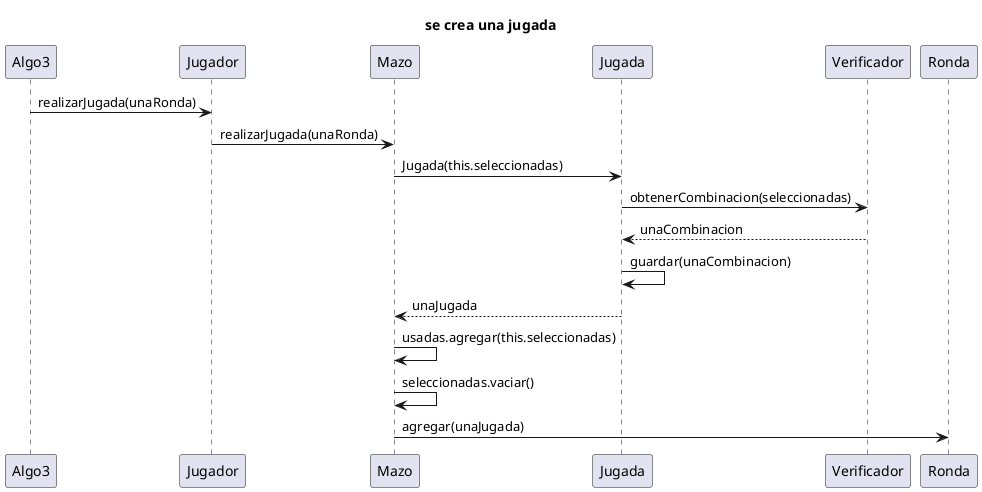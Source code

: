 @startuml
title se crea una jugada

Algo3 -> Jugador: realizarJugada(unaRonda)
Jugador -> Mazo : realizarJugada(unaRonda) 
Mazo -> Jugada : Jugada(this.seleccionadas)
Jugada -> Verificador : obtenerCombinacion(seleccionadas)
Verificador --> Jugada : unaCombinacion 
Jugada -> Jugada : guardar(unaCombinacion)
Jugada --> Mazo : unaJugada 
Mazo ->  Mazo: usadas.agregar(this.seleccionadas)
Mazo -> Mazo : seleccionadas.vaciar()
Mazo -> Ronda : agregar(unaJugada)
@enduml 